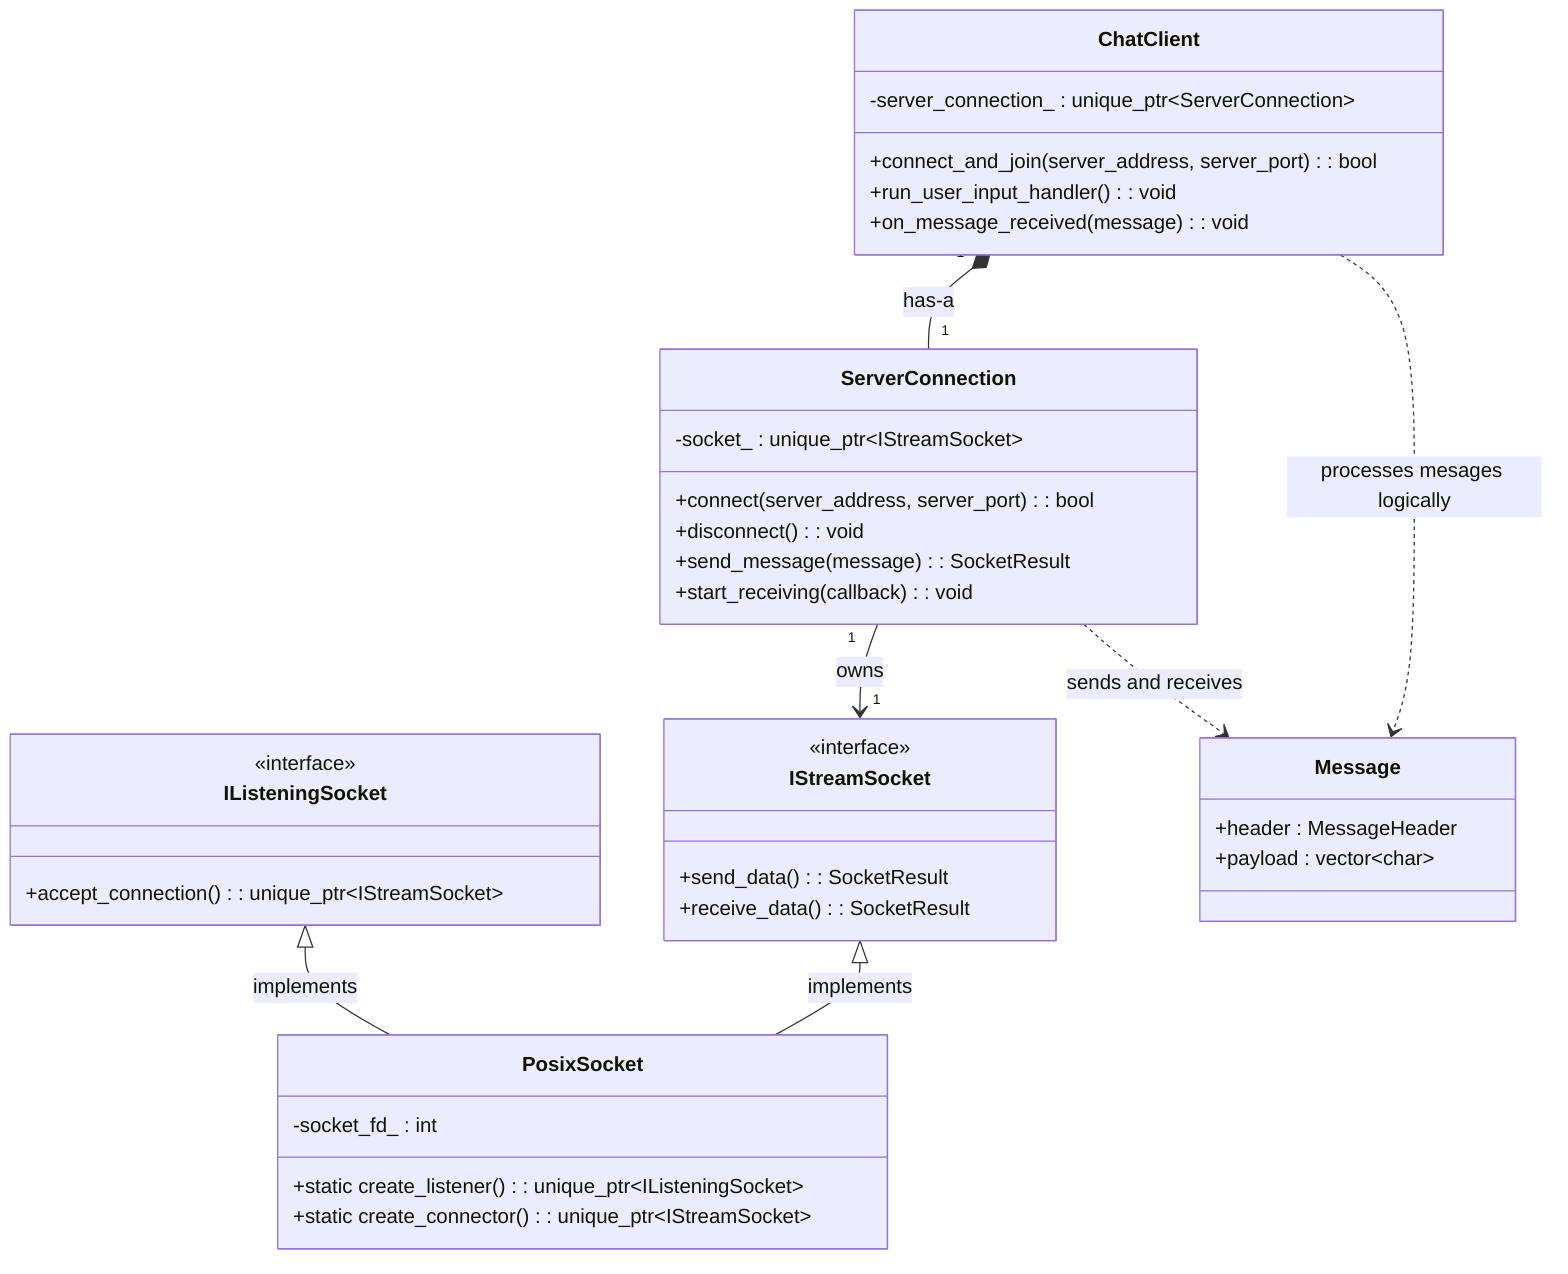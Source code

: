 classDiagram
    title Client Component Class Diagram
    
    class IListeningSocket {
        <<interface>>
        +accept_connection() : unique_ptr~IStreamSocket~
    }

    class IStreamSocket {
        <<interface>>
        +send_data() : SocketResult
        +receive_data() : SocketResult
    }

    class PosixSocket {
        -socket_fd_ : int
        +static create_listener() : unique_ptr~IListeningSocket~
        +static create_connector() : unique_ptr~IStreamSocket~
    }

    class Message {
        +header : MessageHeader
        +payload : vector~char~
    }

    class ChatClient {
        -server_connection_ : unique_ptr~ServerConnection~
        +connect_and_join(server_address, server_port) : bool
        +run_user_input_handler(): void
        +on_message_received(message) : void
    }

    class ServerConnection {
        -socket_ : unique_ptr~IStreamSocket~
        +connect(server_address, server_port) : bool
        +disconnect() : void
        +send_message(message) : SocketResult
        +start_receiving(callback) : void
    }


    ChatClient "1" *-- "1" ServerConnection : has-a
    ServerConnection "1" --> "1" IStreamSocket : owns

    ServerConnection ..> Message : sends and receives
    ChatClient ..> Message : processes mesages logically
    
    IListeningSocket <|-- PosixSocket : implements
    IStreamSocket <|-- PosixSocket : implements